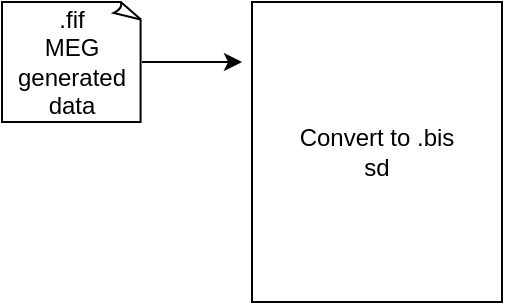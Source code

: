 <mxfile version="21.5.0" type="github">
  <diagram name="Page-1" id="ryGtp6P1I9KAt4M1AO9u">
    <mxGraphModel dx="892" dy="362" grid="1" gridSize="10" guides="1" tooltips="1" connect="1" arrows="1" fold="1" page="1" pageScale="1" pageWidth="850" pageHeight="1100" math="0" shadow="0">
      <root>
        <mxCell id="0" />
        <mxCell id="1" parent="0" />
        <mxCell id="Qp9WblH9RVzn9ApGt10T-2" value="" style="edgeStyle=orthogonalEdgeStyle;rounded=0;orthogonalLoop=1;jettySize=auto;html=1;" edge="1" parent="1" source="Qp9WblH9RVzn9ApGt10T-3">
          <mxGeometry relative="1" as="geometry">
            <mxPoint x="230" y="80" as="targetPoint" />
          </mxGeometry>
        </mxCell>
        <mxCell id="Qp9WblH9RVzn9ApGt10T-3" value=".fif&lt;br&gt;MEG generated data" style="whiteSpace=wrap;html=1;shape=mxgraph.basic.document" vertex="1" parent="1">
          <mxGeometry x="110" y="50" width="70" height="60" as="geometry" />
        </mxCell>
        <mxCell id="Qp9WblH9RVzn9ApGt10T-4" value="Convert to .bis&lt;br&gt;sd" style="whiteSpace=wrap;html=1;" vertex="1" parent="1">
          <mxGeometry x="235" y="50" width="125" height="150" as="geometry" />
        </mxCell>
      </root>
    </mxGraphModel>
  </diagram>
</mxfile>
